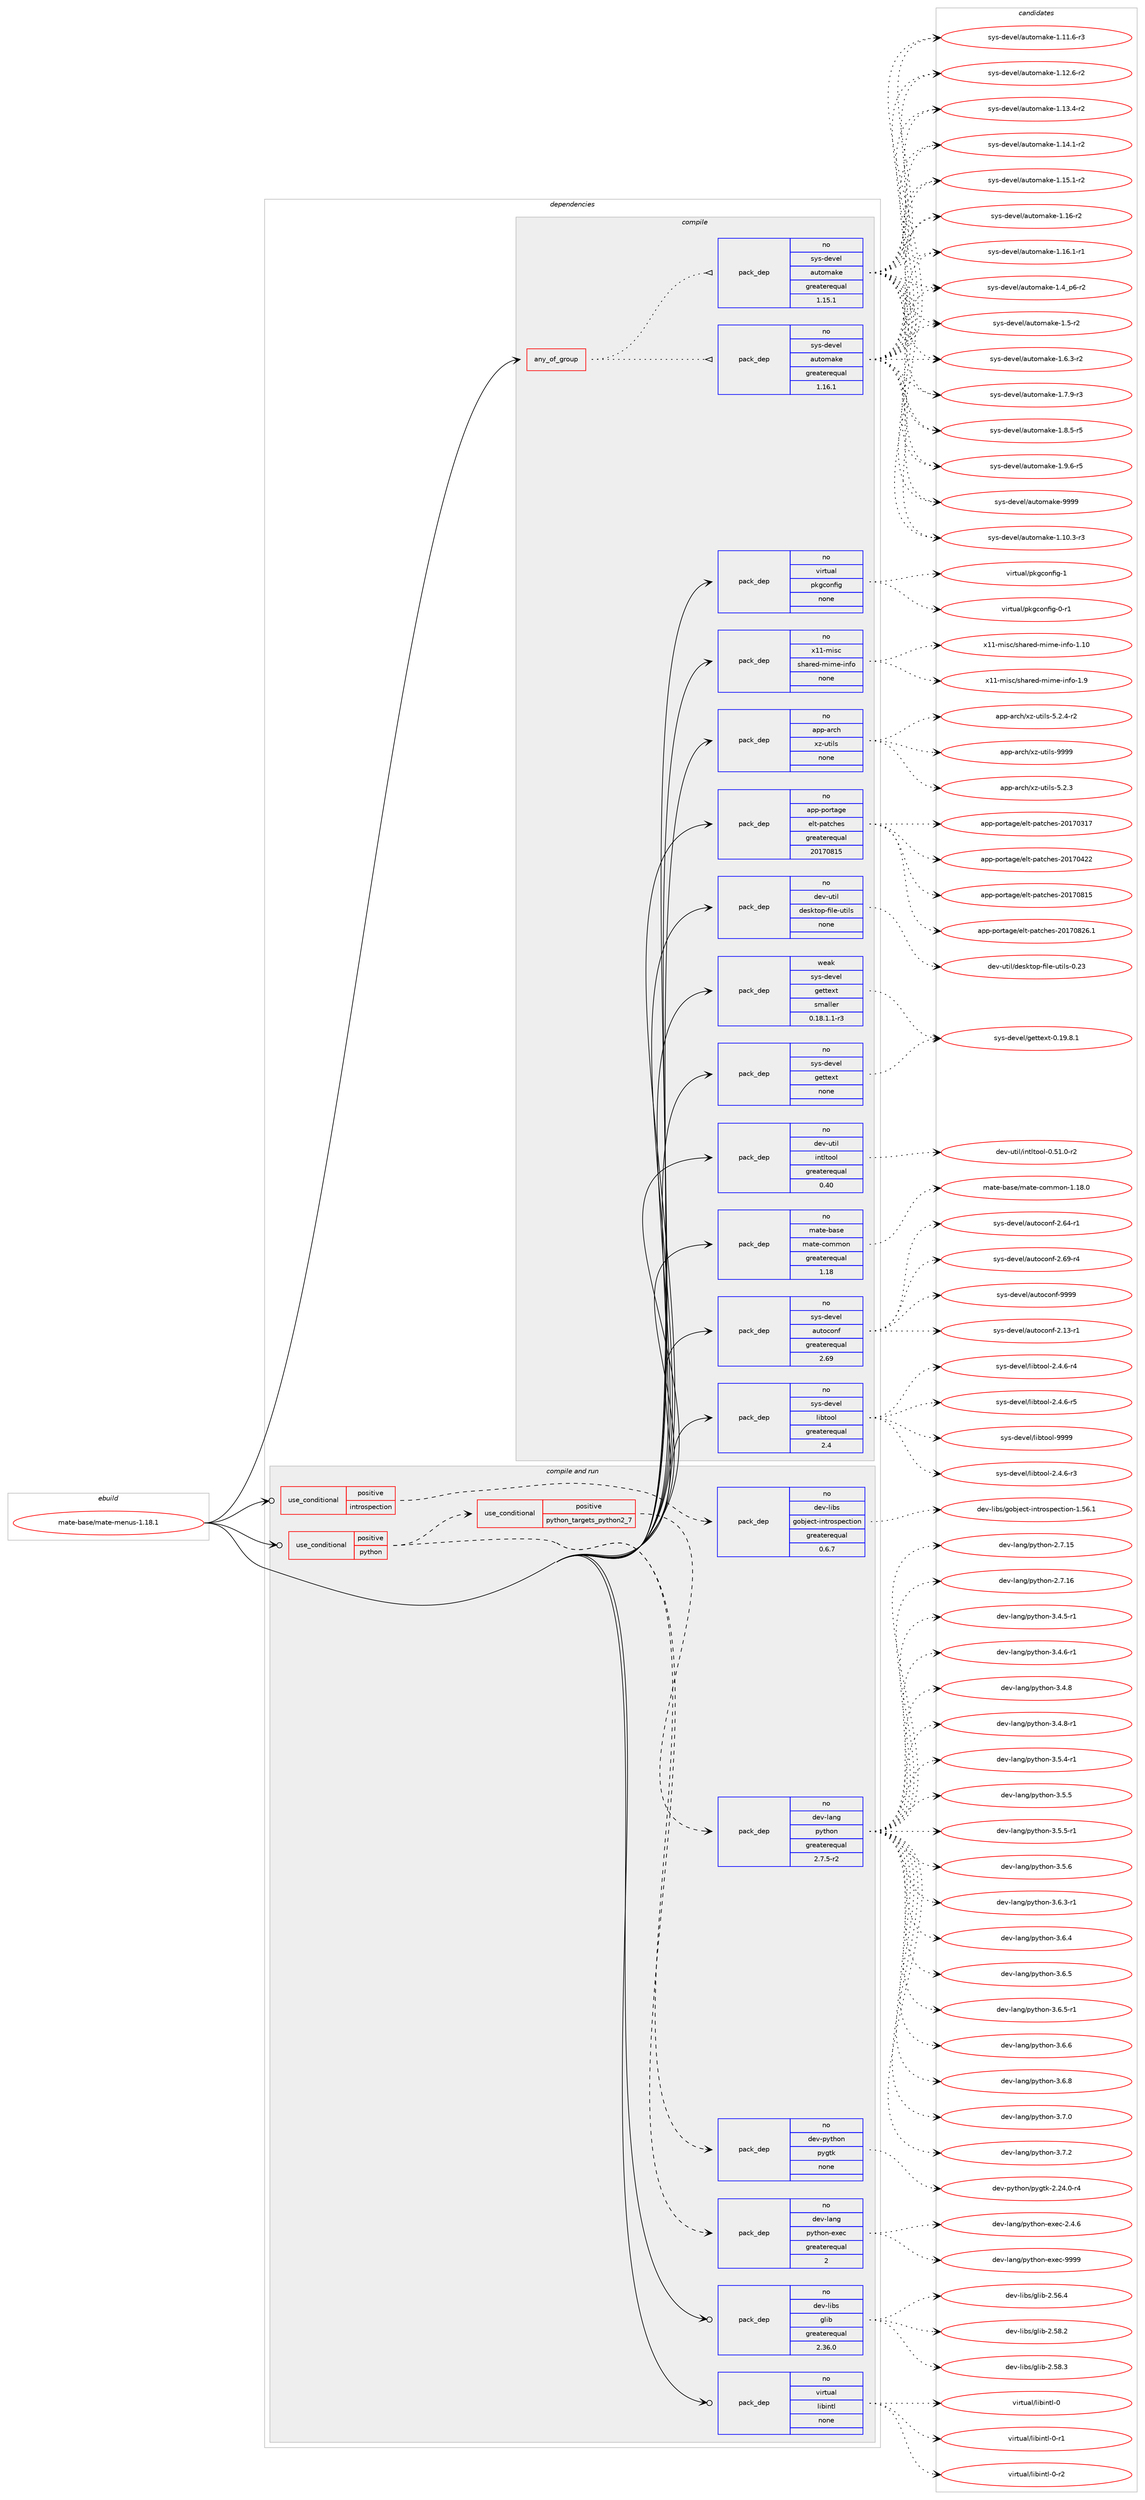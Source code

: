 digraph prolog {

# *************
# Graph options
# *************

newrank=true;
concentrate=true;
compound=true;
graph [rankdir=LR,fontname=Helvetica,fontsize=10,ranksep=1.5];#, ranksep=2.5, nodesep=0.2];
edge  [arrowhead=vee];
node  [fontname=Helvetica,fontsize=10];

# **********
# The ebuild
# **********

subgraph cluster_leftcol {
color=gray;
rank=same;
label=<<i>ebuild</i>>;
id [label="mate-base/mate-menus-1.18.1", color=red, width=4, href="../mate-base/mate-menus-1.18.1.svg"];
}

# ****************
# The dependencies
# ****************

subgraph cluster_midcol {
color=gray;
label=<<i>dependencies</i>>;
subgraph cluster_compile {
fillcolor="#eeeeee";
style=filled;
label=<<i>compile</i>>;
subgraph any24500 {
dependency1598071 [label=<<TABLE BORDER="0" CELLBORDER="1" CELLSPACING="0" CELLPADDING="4"><TR><TD CELLPADDING="10">any_of_group</TD></TR></TABLE>>, shape=none, color=red];subgraph pack1141454 {
dependency1598072 [label=<<TABLE BORDER="0" CELLBORDER="1" CELLSPACING="0" CELLPADDING="4" WIDTH="220"><TR><TD ROWSPAN="6" CELLPADDING="30">pack_dep</TD></TR><TR><TD WIDTH="110">no</TD></TR><TR><TD>sys-devel</TD></TR><TR><TD>automake</TD></TR><TR><TD>greaterequal</TD></TR><TR><TD>1.16.1</TD></TR></TABLE>>, shape=none, color=blue];
}
dependency1598071:e -> dependency1598072:w [weight=20,style="dotted",arrowhead="oinv"];
subgraph pack1141455 {
dependency1598073 [label=<<TABLE BORDER="0" CELLBORDER="1" CELLSPACING="0" CELLPADDING="4" WIDTH="220"><TR><TD ROWSPAN="6" CELLPADDING="30">pack_dep</TD></TR><TR><TD WIDTH="110">no</TD></TR><TR><TD>sys-devel</TD></TR><TR><TD>automake</TD></TR><TR><TD>greaterequal</TD></TR><TR><TD>1.15.1</TD></TR></TABLE>>, shape=none, color=blue];
}
dependency1598071:e -> dependency1598073:w [weight=20,style="dotted",arrowhead="oinv"];
}
id:e -> dependency1598071:w [weight=20,style="solid",arrowhead="vee"];
subgraph pack1141456 {
dependency1598074 [label=<<TABLE BORDER="0" CELLBORDER="1" CELLSPACING="0" CELLPADDING="4" WIDTH="220"><TR><TD ROWSPAN="6" CELLPADDING="30">pack_dep</TD></TR><TR><TD WIDTH="110">no</TD></TR><TR><TD>app-arch</TD></TR><TR><TD>xz-utils</TD></TR><TR><TD>none</TD></TR><TR><TD></TD></TR></TABLE>>, shape=none, color=blue];
}
id:e -> dependency1598074:w [weight=20,style="solid",arrowhead="vee"];
subgraph pack1141457 {
dependency1598075 [label=<<TABLE BORDER="0" CELLBORDER="1" CELLSPACING="0" CELLPADDING="4" WIDTH="220"><TR><TD ROWSPAN="6" CELLPADDING="30">pack_dep</TD></TR><TR><TD WIDTH="110">no</TD></TR><TR><TD>app-portage</TD></TR><TR><TD>elt-patches</TD></TR><TR><TD>greaterequal</TD></TR><TR><TD>20170815</TD></TR></TABLE>>, shape=none, color=blue];
}
id:e -> dependency1598075:w [weight=20,style="solid",arrowhead="vee"];
subgraph pack1141458 {
dependency1598076 [label=<<TABLE BORDER="0" CELLBORDER="1" CELLSPACING="0" CELLPADDING="4" WIDTH="220"><TR><TD ROWSPAN="6" CELLPADDING="30">pack_dep</TD></TR><TR><TD WIDTH="110">no</TD></TR><TR><TD>dev-util</TD></TR><TR><TD>desktop-file-utils</TD></TR><TR><TD>none</TD></TR><TR><TD></TD></TR></TABLE>>, shape=none, color=blue];
}
id:e -> dependency1598076:w [weight=20,style="solid",arrowhead="vee"];
subgraph pack1141459 {
dependency1598077 [label=<<TABLE BORDER="0" CELLBORDER="1" CELLSPACING="0" CELLPADDING="4" WIDTH="220"><TR><TD ROWSPAN="6" CELLPADDING="30">pack_dep</TD></TR><TR><TD WIDTH="110">no</TD></TR><TR><TD>dev-util</TD></TR><TR><TD>intltool</TD></TR><TR><TD>greaterequal</TD></TR><TR><TD>0.40</TD></TR></TABLE>>, shape=none, color=blue];
}
id:e -> dependency1598077:w [weight=20,style="solid",arrowhead="vee"];
subgraph pack1141460 {
dependency1598078 [label=<<TABLE BORDER="0" CELLBORDER="1" CELLSPACING="0" CELLPADDING="4" WIDTH="220"><TR><TD ROWSPAN="6" CELLPADDING="30">pack_dep</TD></TR><TR><TD WIDTH="110">no</TD></TR><TR><TD>mate-base</TD></TR><TR><TD>mate-common</TD></TR><TR><TD>greaterequal</TD></TR><TR><TD>1.18</TD></TR></TABLE>>, shape=none, color=blue];
}
id:e -> dependency1598078:w [weight=20,style="solid",arrowhead="vee"];
subgraph pack1141461 {
dependency1598079 [label=<<TABLE BORDER="0" CELLBORDER="1" CELLSPACING="0" CELLPADDING="4" WIDTH="220"><TR><TD ROWSPAN="6" CELLPADDING="30">pack_dep</TD></TR><TR><TD WIDTH="110">no</TD></TR><TR><TD>sys-devel</TD></TR><TR><TD>autoconf</TD></TR><TR><TD>greaterequal</TD></TR><TR><TD>2.69</TD></TR></TABLE>>, shape=none, color=blue];
}
id:e -> dependency1598079:w [weight=20,style="solid",arrowhead="vee"];
subgraph pack1141462 {
dependency1598080 [label=<<TABLE BORDER="0" CELLBORDER="1" CELLSPACING="0" CELLPADDING="4" WIDTH="220"><TR><TD ROWSPAN="6" CELLPADDING="30">pack_dep</TD></TR><TR><TD WIDTH="110">no</TD></TR><TR><TD>sys-devel</TD></TR><TR><TD>gettext</TD></TR><TR><TD>none</TD></TR><TR><TD></TD></TR></TABLE>>, shape=none, color=blue];
}
id:e -> dependency1598080:w [weight=20,style="solid",arrowhead="vee"];
subgraph pack1141463 {
dependency1598081 [label=<<TABLE BORDER="0" CELLBORDER="1" CELLSPACING="0" CELLPADDING="4" WIDTH="220"><TR><TD ROWSPAN="6" CELLPADDING="30">pack_dep</TD></TR><TR><TD WIDTH="110">no</TD></TR><TR><TD>sys-devel</TD></TR><TR><TD>libtool</TD></TR><TR><TD>greaterequal</TD></TR><TR><TD>2.4</TD></TR></TABLE>>, shape=none, color=blue];
}
id:e -> dependency1598081:w [weight=20,style="solid",arrowhead="vee"];
subgraph pack1141464 {
dependency1598082 [label=<<TABLE BORDER="0" CELLBORDER="1" CELLSPACING="0" CELLPADDING="4" WIDTH="220"><TR><TD ROWSPAN="6" CELLPADDING="30">pack_dep</TD></TR><TR><TD WIDTH="110">no</TD></TR><TR><TD>virtual</TD></TR><TR><TD>pkgconfig</TD></TR><TR><TD>none</TD></TR><TR><TD></TD></TR></TABLE>>, shape=none, color=blue];
}
id:e -> dependency1598082:w [weight=20,style="solid",arrowhead="vee"];
subgraph pack1141465 {
dependency1598083 [label=<<TABLE BORDER="0" CELLBORDER="1" CELLSPACING="0" CELLPADDING="4" WIDTH="220"><TR><TD ROWSPAN="6" CELLPADDING="30">pack_dep</TD></TR><TR><TD WIDTH="110">no</TD></TR><TR><TD>x11-misc</TD></TR><TR><TD>shared-mime-info</TD></TR><TR><TD>none</TD></TR><TR><TD></TD></TR></TABLE>>, shape=none, color=blue];
}
id:e -> dependency1598083:w [weight=20,style="solid",arrowhead="vee"];
subgraph pack1141466 {
dependency1598084 [label=<<TABLE BORDER="0" CELLBORDER="1" CELLSPACING="0" CELLPADDING="4" WIDTH="220"><TR><TD ROWSPAN="6" CELLPADDING="30">pack_dep</TD></TR><TR><TD WIDTH="110">weak</TD></TR><TR><TD>sys-devel</TD></TR><TR><TD>gettext</TD></TR><TR><TD>smaller</TD></TR><TR><TD>0.18.1.1-r3</TD></TR></TABLE>>, shape=none, color=blue];
}
id:e -> dependency1598084:w [weight=20,style="solid",arrowhead="vee"];
}
subgraph cluster_compileandrun {
fillcolor="#eeeeee";
style=filled;
label=<<i>compile and run</i>>;
subgraph cond431471 {
dependency1598085 [label=<<TABLE BORDER="0" CELLBORDER="1" CELLSPACING="0" CELLPADDING="4"><TR><TD ROWSPAN="3" CELLPADDING="10">use_conditional</TD></TR><TR><TD>positive</TD></TR><TR><TD>introspection</TD></TR></TABLE>>, shape=none, color=red];
subgraph pack1141467 {
dependency1598086 [label=<<TABLE BORDER="0" CELLBORDER="1" CELLSPACING="0" CELLPADDING="4" WIDTH="220"><TR><TD ROWSPAN="6" CELLPADDING="30">pack_dep</TD></TR><TR><TD WIDTH="110">no</TD></TR><TR><TD>dev-libs</TD></TR><TR><TD>gobject-introspection</TD></TR><TR><TD>greaterequal</TD></TR><TR><TD>0.6.7</TD></TR></TABLE>>, shape=none, color=blue];
}
dependency1598085:e -> dependency1598086:w [weight=20,style="dashed",arrowhead="vee"];
}
id:e -> dependency1598085:w [weight=20,style="solid",arrowhead="odotvee"];
subgraph cond431472 {
dependency1598087 [label=<<TABLE BORDER="0" CELLBORDER="1" CELLSPACING="0" CELLPADDING="4"><TR><TD ROWSPAN="3" CELLPADDING="10">use_conditional</TD></TR><TR><TD>positive</TD></TR><TR><TD>python</TD></TR></TABLE>>, shape=none, color=red];
subgraph pack1141468 {
dependency1598088 [label=<<TABLE BORDER="0" CELLBORDER="1" CELLSPACING="0" CELLPADDING="4" WIDTH="220"><TR><TD ROWSPAN="6" CELLPADDING="30">pack_dep</TD></TR><TR><TD WIDTH="110">no</TD></TR><TR><TD>dev-python</TD></TR><TR><TD>pygtk</TD></TR><TR><TD>none</TD></TR><TR><TD></TD></TR></TABLE>>, shape=none, color=blue];
}
dependency1598087:e -> dependency1598088:w [weight=20,style="dashed",arrowhead="vee"];
subgraph cond431473 {
dependency1598089 [label=<<TABLE BORDER="0" CELLBORDER="1" CELLSPACING="0" CELLPADDING="4"><TR><TD ROWSPAN="3" CELLPADDING="10">use_conditional</TD></TR><TR><TD>positive</TD></TR><TR><TD>python_targets_python2_7</TD></TR></TABLE>>, shape=none, color=red];
subgraph pack1141469 {
dependency1598090 [label=<<TABLE BORDER="0" CELLBORDER="1" CELLSPACING="0" CELLPADDING="4" WIDTH="220"><TR><TD ROWSPAN="6" CELLPADDING="30">pack_dep</TD></TR><TR><TD WIDTH="110">no</TD></TR><TR><TD>dev-lang</TD></TR><TR><TD>python</TD></TR><TR><TD>greaterequal</TD></TR><TR><TD>2.7.5-r2</TD></TR></TABLE>>, shape=none, color=blue];
}
dependency1598089:e -> dependency1598090:w [weight=20,style="dashed",arrowhead="vee"];
}
dependency1598087:e -> dependency1598089:w [weight=20,style="dashed",arrowhead="vee"];
subgraph pack1141470 {
dependency1598091 [label=<<TABLE BORDER="0" CELLBORDER="1" CELLSPACING="0" CELLPADDING="4" WIDTH="220"><TR><TD ROWSPAN="6" CELLPADDING="30">pack_dep</TD></TR><TR><TD WIDTH="110">no</TD></TR><TR><TD>dev-lang</TD></TR><TR><TD>python-exec</TD></TR><TR><TD>greaterequal</TD></TR><TR><TD>2</TD></TR></TABLE>>, shape=none, color=blue];
}
dependency1598087:e -> dependency1598091:w [weight=20,style="dashed",arrowhead="vee"];
}
id:e -> dependency1598087:w [weight=20,style="solid",arrowhead="odotvee"];
subgraph pack1141471 {
dependency1598092 [label=<<TABLE BORDER="0" CELLBORDER="1" CELLSPACING="0" CELLPADDING="4" WIDTH="220"><TR><TD ROWSPAN="6" CELLPADDING="30">pack_dep</TD></TR><TR><TD WIDTH="110">no</TD></TR><TR><TD>dev-libs</TD></TR><TR><TD>glib</TD></TR><TR><TD>greaterequal</TD></TR><TR><TD>2.36.0</TD></TR></TABLE>>, shape=none, color=blue];
}
id:e -> dependency1598092:w [weight=20,style="solid",arrowhead="odotvee"];
subgraph pack1141472 {
dependency1598093 [label=<<TABLE BORDER="0" CELLBORDER="1" CELLSPACING="0" CELLPADDING="4" WIDTH="220"><TR><TD ROWSPAN="6" CELLPADDING="30">pack_dep</TD></TR><TR><TD WIDTH="110">no</TD></TR><TR><TD>virtual</TD></TR><TR><TD>libintl</TD></TR><TR><TD>none</TD></TR><TR><TD></TD></TR></TABLE>>, shape=none, color=blue];
}
id:e -> dependency1598093:w [weight=20,style="solid",arrowhead="odotvee"];
}
subgraph cluster_run {
fillcolor="#eeeeee";
style=filled;
label=<<i>run</i>>;
}
}

# **************
# The candidates
# **************

subgraph cluster_choices {
rank=same;
color=gray;
label=<<i>candidates</i>>;

subgraph choice1141454 {
color=black;
nodesep=1;
choice11512111545100101118101108479711711611110997107101454946494846514511451 [label="sys-devel/automake-1.10.3-r3", color=red, width=4,href="../sys-devel/automake-1.10.3-r3.svg"];
choice11512111545100101118101108479711711611110997107101454946494946544511451 [label="sys-devel/automake-1.11.6-r3", color=red, width=4,href="../sys-devel/automake-1.11.6-r3.svg"];
choice11512111545100101118101108479711711611110997107101454946495046544511450 [label="sys-devel/automake-1.12.6-r2", color=red, width=4,href="../sys-devel/automake-1.12.6-r2.svg"];
choice11512111545100101118101108479711711611110997107101454946495146524511450 [label="sys-devel/automake-1.13.4-r2", color=red, width=4,href="../sys-devel/automake-1.13.4-r2.svg"];
choice11512111545100101118101108479711711611110997107101454946495246494511450 [label="sys-devel/automake-1.14.1-r2", color=red, width=4,href="../sys-devel/automake-1.14.1-r2.svg"];
choice11512111545100101118101108479711711611110997107101454946495346494511450 [label="sys-devel/automake-1.15.1-r2", color=red, width=4,href="../sys-devel/automake-1.15.1-r2.svg"];
choice1151211154510010111810110847971171161111099710710145494649544511450 [label="sys-devel/automake-1.16-r2", color=red, width=4,href="../sys-devel/automake-1.16-r2.svg"];
choice11512111545100101118101108479711711611110997107101454946495446494511449 [label="sys-devel/automake-1.16.1-r1", color=red, width=4,href="../sys-devel/automake-1.16.1-r1.svg"];
choice115121115451001011181011084797117116111109971071014549465295112544511450 [label="sys-devel/automake-1.4_p6-r2", color=red, width=4,href="../sys-devel/automake-1.4_p6-r2.svg"];
choice11512111545100101118101108479711711611110997107101454946534511450 [label="sys-devel/automake-1.5-r2", color=red, width=4,href="../sys-devel/automake-1.5-r2.svg"];
choice115121115451001011181011084797117116111109971071014549465446514511450 [label="sys-devel/automake-1.6.3-r2", color=red, width=4,href="../sys-devel/automake-1.6.3-r2.svg"];
choice115121115451001011181011084797117116111109971071014549465546574511451 [label="sys-devel/automake-1.7.9-r3", color=red, width=4,href="../sys-devel/automake-1.7.9-r3.svg"];
choice115121115451001011181011084797117116111109971071014549465646534511453 [label="sys-devel/automake-1.8.5-r5", color=red, width=4,href="../sys-devel/automake-1.8.5-r5.svg"];
choice115121115451001011181011084797117116111109971071014549465746544511453 [label="sys-devel/automake-1.9.6-r5", color=red, width=4,href="../sys-devel/automake-1.9.6-r5.svg"];
choice115121115451001011181011084797117116111109971071014557575757 [label="sys-devel/automake-9999", color=red, width=4,href="../sys-devel/automake-9999.svg"];
dependency1598072:e -> choice11512111545100101118101108479711711611110997107101454946494846514511451:w [style=dotted,weight="100"];
dependency1598072:e -> choice11512111545100101118101108479711711611110997107101454946494946544511451:w [style=dotted,weight="100"];
dependency1598072:e -> choice11512111545100101118101108479711711611110997107101454946495046544511450:w [style=dotted,weight="100"];
dependency1598072:e -> choice11512111545100101118101108479711711611110997107101454946495146524511450:w [style=dotted,weight="100"];
dependency1598072:e -> choice11512111545100101118101108479711711611110997107101454946495246494511450:w [style=dotted,weight="100"];
dependency1598072:e -> choice11512111545100101118101108479711711611110997107101454946495346494511450:w [style=dotted,weight="100"];
dependency1598072:e -> choice1151211154510010111810110847971171161111099710710145494649544511450:w [style=dotted,weight="100"];
dependency1598072:e -> choice11512111545100101118101108479711711611110997107101454946495446494511449:w [style=dotted,weight="100"];
dependency1598072:e -> choice115121115451001011181011084797117116111109971071014549465295112544511450:w [style=dotted,weight="100"];
dependency1598072:e -> choice11512111545100101118101108479711711611110997107101454946534511450:w [style=dotted,weight="100"];
dependency1598072:e -> choice115121115451001011181011084797117116111109971071014549465446514511450:w [style=dotted,weight="100"];
dependency1598072:e -> choice115121115451001011181011084797117116111109971071014549465546574511451:w [style=dotted,weight="100"];
dependency1598072:e -> choice115121115451001011181011084797117116111109971071014549465646534511453:w [style=dotted,weight="100"];
dependency1598072:e -> choice115121115451001011181011084797117116111109971071014549465746544511453:w [style=dotted,weight="100"];
dependency1598072:e -> choice115121115451001011181011084797117116111109971071014557575757:w [style=dotted,weight="100"];
}
subgraph choice1141455 {
color=black;
nodesep=1;
choice11512111545100101118101108479711711611110997107101454946494846514511451 [label="sys-devel/automake-1.10.3-r3", color=red, width=4,href="../sys-devel/automake-1.10.3-r3.svg"];
choice11512111545100101118101108479711711611110997107101454946494946544511451 [label="sys-devel/automake-1.11.6-r3", color=red, width=4,href="../sys-devel/automake-1.11.6-r3.svg"];
choice11512111545100101118101108479711711611110997107101454946495046544511450 [label="sys-devel/automake-1.12.6-r2", color=red, width=4,href="../sys-devel/automake-1.12.6-r2.svg"];
choice11512111545100101118101108479711711611110997107101454946495146524511450 [label="sys-devel/automake-1.13.4-r2", color=red, width=4,href="../sys-devel/automake-1.13.4-r2.svg"];
choice11512111545100101118101108479711711611110997107101454946495246494511450 [label="sys-devel/automake-1.14.1-r2", color=red, width=4,href="../sys-devel/automake-1.14.1-r2.svg"];
choice11512111545100101118101108479711711611110997107101454946495346494511450 [label="sys-devel/automake-1.15.1-r2", color=red, width=4,href="../sys-devel/automake-1.15.1-r2.svg"];
choice1151211154510010111810110847971171161111099710710145494649544511450 [label="sys-devel/automake-1.16-r2", color=red, width=4,href="../sys-devel/automake-1.16-r2.svg"];
choice11512111545100101118101108479711711611110997107101454946495446494511449 [label="sys-devel/automake-1.16.1-r1", color=red, width=4,href="../sys-devel/automake-1.16.1-r1.svg"];
choice115121115451001011181011084797117116111109971071014549465295112544511450 [label="sys-devel/automake-1.4_p6-r2", color=red, width=4,href="../sys-devel/automake-1.4_p6-r2.svg"];
choice11512111545100101118101108479711711611110997107101454946534511450 [label="sys-devel/automake-1.5-r2", color=red, width=4,href="../sys-devel/automake-1.5-r2.svg"];
choice115121115451001011181011084797117116111109971071014549465446514511450 [label="sys-devel/automake-1.6.3-r2", color=red, width=4,href="../sys-devel/automake-1.6.3-r2.svg"];
choice115121115451001011181011084797117116111109971071014549465546574511451 [label="sys-devel/automake-1.7.9-r3", color=red, width=4,href="../sys-devel/automake-1.7.9-r3.svg"];
choice115121115451001011181011084797117116111109971071014549465646534511453 [label="sys-devel/automake-1.8.5-r5", color=red, width=4,href="../sys-devel/automake-1.8.5-r5.svg"];
choice115121115451001011181011084797117116111109971071014549465746544511453 [label="sys-devel/automake-1.9.6-r5", color=red, width=4,href="../sys-devel/automake-1.9.6-r5.svg"];
choice115121115451001011181011084797117116111109971071014557575757 [label="sys-devel/automake-9999", color=red, width=4,href="../sys-devel/automake-9999.svg"];
dependency1598073:e -> choice11512111545100101118101108479711711611110997107101454946494846514511451:w [style=dotted,weight="100"];
dependency1598073:e -> choice11512111545100101118101108479711711611110997107101454946494946544511451:w [style=dotted,weight="100"];
dependency1598073:e -> choice11512111545100101118101108479711711611110997107101454946495046544511450:w [style=dotted,weight="100"];
dependency1598073:e -> choice11512111545100101118101108479711711611110997107101454946495146524511450:w [style=dotted,weight="100"];
dependency1598073:e -> choice11512111545100101118101108479711711611110997107101454946495246494511450:w [style=dotted,weight="100"];
dependency1598073:e -> choice11512111545100101118101108479711711611110997107101454946495346494511450:w [style=dotted,weight="100"];
dependency1598073:e -> choice1151211154510010111810110847971171161111099710710145494649544511450:w [style=dotted,weight="100"];
dependency1598073:e -> choice11512111545100101118101108479711711611110997107101454946495446494511449:w [style=dotted,weight="100"];
dependency1598073:e -> choice115121115451001011181011084797117116111109971071014549465295112544511450:w [style=dotted,weight="100"];
dependency1598073:e -> choice11512111545100101118101108479711711611110997107101454946534511450:w [style=dotted,weight="100"];
dependency1598073:e -> choice115121115451001011181011084797117116111109971071014549465446514511450:w [style=dotted,weight="100"];
dependency1598073:e -> choice115121115451001011181011084797117116111109971071014549465546574511451:w [style=dotted,weight="100"];
dependency1598073:e -> choice115121115451001011181011084797117116111109971071014549465646534511453:w [style=dotted,weight="100"];
dependency1598073:e -> choice115121115451001011181011084797117116111109971071014549465746544511453:w [style=dotted,weight="100"];
dependency1598073:e -> choice115121115451001011181011084797117116111109971071014557575757:w [style=dotted,weight="100"];
}
subgraph choice1141456 {
color=black;
nodesep=1;
choice971121124597114991044712012245117116105108115455346504651 [label="app-arch/xz-utils-5.2.3", color=red, width=4,href="../app-arch/xz-utils-5.2.3.svg"];
choice9711211245971149910447120122451171161051081154553465046524511450 [label="app-arch/xz-utils-5.2.4-r2", color=red, width=4,href="../app-arch/xz-utils-5.2.4-r2.svg"];
choice9711211245971149910447120122451171161051081154557575757 [label="app-arch/xz-utils-9999", color=red, width=4,href="../app-arch/xz-utils-9999.svg"];
dependency1598074:e -> choice971121124597114991044712012245117116105108115455346504651:w [style=dotted,weight="100"];
dependency1598074:e -> choice9711211245971149910447120122451171161051081154553465046524511450:w [style=dotted,weight="100"];
dependency1598074:e -> choice9711211245971149910447120122451171161051081154557575757:w [style=dotted,weight="100"];
}
subgraph choice1141457 {
color=black;
nodesep=1;
choice97112112451121111141169710310147101108116451129711699104101115455048495548514955 [label="app-portage/elt-patches-20170317", color=red, width=4,href="../app-portage/elt-patches-20170317.svg"];
choice97112112451121111141169710310147101108116451129711699104101115455048495548525050 [label="app-portage/elt-patches-20170422", color=red, width=4,href="../app-portage/elt-patches-20170422.svg"];
choice97112112451121111141169710310147101108116451129711699104101115455048495548564953 [label="app-portage/elt-patches-20170815", color=red, width=4,href="../app-portage/elt-patches-20170815.svg"];
choice971121124511211111411697103101471011081164511297116991041011154550484955485650544649 [label="app-portage/elt-patches-20170826.1", color=red, width=4,href="../app-portage/elt-patches-20170826.1.svg"];
dependency1598075:e -> choice97112112451121111141169710310147101108116451129711699104101115455048495548514955:w [style=dotted,weight="100"];
dependency1598075:e -> choice97112112451121111141169710310147101108116451129711699104101115455048495548525050:w [style=dotted,weight="100"];
dependency1598075:e -> choice97112112451121111141169710310147101108116451129711699104101115455048495548564953:w [style=dotted,weight="100"];
dependency1598075:e -> choice971121124511211111411697103101471011081164511297116991041011154550484955485650544649:w [style=dotted,weight="100"];
}
subgraph choice1141458 {
color=black;
nodesep=1;
choice100101118451171161051084710010111510711611111245102105108101451171161051081154548465051 [label="dev-util/desktop-file-utils-0.23", color=red, width=4,href="../dev-util/desktop-file-utils-0.23.svg"];
dependency1598076:e -> choice100101118451171161051084710010111510711611111245102105108101451171161051081154548465051:w [style=dotted,weight="100"];
}
subgraph choice1141459 {
color=black;
nodesep=1;
choice1001011184511711610510847105110116108116111111108454846534946484511450 [label="dev-util/intltool-0.51.0-r2", color=red, width=4,href="../dev-util/intltool-0.51.0-r2.svg"];
dependency1598077:e -> choice1001011184511711610510847105110116108116111111108454846534946484511450:w [style=dotted,weight="100"];
}
subgraph choice1141460 {
color=black;
nodesep=1;
choice109971161014598971151014710997116101459911110910911111045494649564648 [label="mate-base/mate-common-1.18.0", color=red, width=4,href="../mate-base/mate-common-1.18.0.svg"];
dependency1598078:e -> choice109971161014598971151014710997116101459911110910911111045494649564648:w [style=dotted,weight="100"];
}
subgraph choice1141461 {
color=black;
nodesep=1;
choice1151211154510010111810110847971171161119911111010245504649514511449 [label="sys-devel/autoconf-2.13-r1", color=red, width=4,href="../sys-devel/autoconf-2.13-r1.svg"];
choice1151211154510010111810110847971171161119911111010245504654524511449 [label="sys-devel/autoconf-2.64-r1", color=red, width=4,href="../sys-devel/autoconf-2.64-r1.svg"];
choice1151211154510010111810110847971171161119911111010245504654574511452 [label="sys-devel/autoconf-2.69-r4", color=red, width=4,href="../sys-devel/autoconf-2.69-r4.svg"];
choice115121115451001011181011084797117116111991111101024557575757 [label="sys-devel/autoconf-9999", color=red, width=4,href="../sys-devel/autoconf-9999.svg"];
dependency1598079:e -> choice1151211154510010111810110847971171161119911111010245504649514511449:w [style=dotted,weight="100"];
dependency1598079:e -> choice1151211154510010111810110847971171161119911111010245504654524511449:w [style=dotted,weight="100"];
dependency1598079:e -> choice1151211154510010111810110847971171161119911111010245504654574511452:w [style=dotted,weight="100"];
dependency1598079:e -> choice115121115451001011181011084797117116111991111101024557575757:w [style=dotted,weight="100"];
}
subgraph choice1141462 {
color=black;
nodesep=1;
choice1151211154510010111810110847103101116116101120116454846495746564649 [label="sys-devel/gettext-0.19.8.1", color=red, width=4,href="../sys-devel/gettext-0.19.8.1.svg"];
dependency1598080:e -> choice1151211154510010111810110847103101116116101120116454846495746564649:w [style=dotted,weight="100"];
}
subgraph choice1141463 {
color=black;
nodesep=1;
choice1151211154510010111810110847108105981161111111084550465246544511451 [label="sys-devel/libtool-2.4.6-r3", color=red, width=4,href="../sys-devel/libtool-2.4.6-r3.svg"];
choice1151211154510010111810110847108105981161111111084550465246544511452 [label="sys-devel/libtool-2.4.6-r4", color=red, width=4,href="../sys-devel/libtool-2.4.6-r4.svg"];
choice1151211154510010111810110847108105981161111111084550465246544511453 [label="sys-devel/libtool-2.4.6-r5", color=red, width=4,href="../sys-devel/libtool-2.4.6-r5.svg"];
choice1151211154510010111810110847108105981161111111084557575757 [label="sys-devel/libtool-9999", color=red, width=4,href="../sys-devel/libtool-9999.svg"];
dependency1598081:e -> choice1151211154510010111810110847108105981161111111084550465246544511451:w [style=dotted,weight="100"];
dependency1598081:e -> choice1151211154510010111810110847108105981161111111084550465246544511452:w [style=dotted,weight="100"];
dependency1598081:e -> choice1151211154510010111810110847108105981161111111084550465246544511453:w [style=dotted,weight="100"];
dependency1598081:e -> choice1151211154510010111810110847108105981161111111084557575757:w [style=dotted,weight="100"];
}
subgraph choice1141464 {
color=black;
nodesep=1;
choice11810511411611797108471121071039911111010210510345484511449 [label="virtual/pkgconfig-0-r1", color=red, width=4,href="../virtual/pkgconfig-0-r1.svg"];
choice1181051141161179710847112107103991111101021051034549 [label="virtual/pkgconfig-1", color=red, width=4,href="../virtual/pkgconfig-1.svg"];
dependency1598082:e -> choice11810511411611797108471121071039911111010210510345484511449:w [style=dotted,weight="100"];
dependency1598082:e -> choice1181051141161179710847112107103991111101021051034549:w [style=dotted,weight="100"];
}
subgraph choice1141465 {
color=black;
nodesep=1;
choice12049494510910511599471151049711410110045109105109101451051101021114549464948 [label="x11-misc/shared-mime-info-1.10", color=red, width=4,href="../x11-misc/shared-mime-info-1.10.svg"];
choice120494945109105115994711510497114101100451091051091014510511010211145494657 [label="x11-misc/shared-mime-info-1.9", color=red, width=4,href="../x11-misc/shared-mime-info-1.9.svg"];
dependency1598083:e -> choice12049494510910511599471151049711410110045109105109101451051101021114549464948:w [style=dotted,weight="100"];
dependency1598083:e -> choice120494945109105115994711510497114101100451091051091014510511010211145494657:w [style=dotted,weight="100"];
}
subgraph choice1141466 {
color=black;
nodesep=1;
choice1151211154510010111810110847103101116116101120116454846495746564649 [label="sys-devel/gettext-0.19.8.1", color=red, width=4,href="../sys-devel/gettext-0.19.8.1.svg"];
dependency1598084:e -> choice1151211154510010111810110847103101116116101120116454846495746564649:w [style=dotted,weight="100"];
}
subgraph choice1141467 {
color=black;
nodesep=1;
choice1001011184510810598115471031119810610199116451051101161141111151121019911610511111045494653544649 [label="dev-libs/gobject-introspection-1.56.1", color=red, width=4,href="../dev-libs/gobject-introspection-1.56.1.svg"];
dependency1598086:e -> choice1001011184510810598115471031119810610199116451051101161141111151121019911610511111045494653544649:w [style=dotted,weight="100"];
}
subgraph choice1141468 {
color=black;
nodesep=1;
choice1001011184511212111610411111047112121103116107455046505246484511452 [label="dev-python/pygtk-2.24.0-r4", color=red, width=4,href="../dev-python/pygtk-2.24.0-r4.svg"];
dependency1598088:e -> choice1001011184511212111610411111047112121103116107455046505246484511452:w [style=dotted,weight="100"];
}
subgraph choice1141469 {
color=black;
nodesep=1;
choice10010111845108971101034711212111610411111045504655464953 [label="dev-lang/python-2.7.15", color=red, width=4,href="../dev-lang/python-2.7.15.svg"];
choice10010111845108971101034711212111610411111045504655464954 [label="dev-lang/python-2.7.16", color=red, width=4,href="../dev-lang/python-2.7.16.svg"];
choice1001011184510897110103471121211161041111104551465246534511449 [label="dev-lang/python-3.4.5-r1", color=red, width=4,href="../dev-lang/python-3.4.5-r1.svg"];
choice1001011184510897110103471121211161041111104551465246544511449 [label="dev-lang/python-3.4.6-r1", color=red, width=4,href="../dev-lang/python-3.4.6-r1.svg"];
choice100101118451089711010347112121116104111110455146524656 [label="dev-lang/python-3.4.8", color=red, width=4,href="../dev-lang/python-3.4.8.svg"];
choice1001011184510897110103471121211161041111104551465246564511449 [label="dev-lang/python-3.4.8-r1", color=red, width=4,href="../dev-lang/python-3.4.8-r1.svg"];
choice1001011184510897110103471121211161041111104551465346524511449 [label="dev-lang/python-3.5.4-r1", color=red, width=4,href="../dev-lang/python-3.5.4-r1.svg"];
choice100101118451089711010347112121116104111110455146534653 [label="dev-lang/python-3.5.5", color=red, width=4,href="../dev-lang/python-3.5.5.svg"];
choice1001011184510897110103471121211161041111104551465346534511449 [label="dev-lang/python-3.5.5-r1", color=red, width=4,href="../dev-lang/python-3.5.5-r1.svg"];
choice100101118451089711010347112121116104111110455146534654 [label="dev-lang/python-3.5.6", color=red, width=4,href="../dev-lang/python-3.5.6.svg"];
choice1001011184510897110103471121211161041111104551465446514511449 [label="dev-lang/python-3.6.3-r1", color=red, width=4,href="../dev-lang/python-3.6.3-r1.svg"];
choice100101118451089711010347112121116104111110455146544652 [label="dev-lang/python-3.6.4", color=red, width=4,href="../dev-lang/python-3.6.4.svg"];
choice100101118451089711010347112121116104111110455146544653 [label="dev-lang/python-3.6.5", color=red, width=4,href="../dev-lang/python-3.6.5.svg"];
choice1001011184510897110103471121211161041111104551465446534511449 [label="dev-lang/python-3.6.5-r1", color=red, width=4,href="../dev-lang/python-3.6.5-r1.svg"];
choice100101118451089711010347112121116104111110455146544654 [label="dev-lang/python-3.6.6", color=red, width=4,href="../dev-lang/python-3.6.6.svg"];
choice100101118451089711010347112121116104111110455146544656 [label="dev-lang/python-3.6.8", color=red, width=4,href="../dev-lang/python-3.6.8.svg"];
choice100101118451089711010347112121116104111110455146554648 [label="dev-lang/python-3.7.0", color=red, width=4,href="../dev-lang/python-3.7.0.svg"];
choice100101118451089711010347112121116104111110455146554650 [label="dev-lang/python-3.7.2", color=red, width=4,href="../dev-lang/python-3.7.2.svg"];
dependency1598090:e -> choice10010111845108971101034711212111610411111045504655464953:w [style=dotted,weight="100"];
dependency1598090:e -> choice10010111845108971101034711212111610411111045504655464954:w [style=dotted,weight="100"];
dependency1598090:e -> choice1001011184510897110103471121211161041111104551465246534511449:w [style=dotted,weight="100"];
dependency1598090:e -> choice1001011184510897110103471121211161041111104551465246544511449:w [style=dotted,weight="100"];
dependency1598090:e -> choice100101118451089711010347112121116104111110455146524656:w [style=dotted,weight="100"];
dependency1598090:e -> choice1001011184510897110103471121211161041111104551465246564511449:w [style=dotted,weight="100"];
dependency1598090:e -> choice1001011184510897110103471121211161041111104551465346524511449:w [style=dotted,weight="100"];
dependency1598090:e -> choice100101118451089711010347112121116104111110455146534653:w [style=dotted,weight="100"];
dependency1598090:e -> choice1001011184510897110103471121211161041111104551465346534511449:w [style=dotted,weight="100"];
dependency1598090:e -> choice100101118451089711010347112121116104111110455146534654:w [style=dotted,weight="100"];
dependency1598090:e -> choice1001011184510897110103471121211161041111104551465446514511449:w [style=dotted,weight="100"];
dependency1598090:e -> choice100101118451089711010347112121116104111110455146544652:w [style=dotted,weight="100"];
dependency1598090:e -> choice100101118451089711010347112121116104111110455146544653:w [style=dotted,weight="100"];
dependency1598090:e -> choice1001011184510897110103471121211161041111104551465446534511449:w [style=dotted,weight="100"];
dependency1598090:e -> choice100101118451089711010347112121116104111110455146544654:w [style=dotted,weight="100"];
dependency1598090:e -> choice100101118451089711010347112121116104111110455146544656:w [style=dotted,weight="100"];
dependency1598090:e -> choice100101118451089711010347112121116104111110455146554648:w [style=dotted,weight="100"];
dependency1598090:e -> choice100101118451089711010347112121116104111110455146554650:w [style=dotted,weight="100"];
}
subgraph choice1141470 {
color=black;
nodesep=1;
choice1001011184510897110103471121211161041111104510112010199455046524654 [label="dev-lang/python-exec-2.4.6", color=red, width=4,href="../dev-lang/python-exec-2.4.6.svg"];
choice10010111845108971101034711212111610411111045101120101994557575757 [label="dev-lang/python-exec-9999", color=red, width=4,href="../dev-lang/python-exec-9999.svg"];
dependency1598091:e -> choice1001011184510897110103471121211161041111104510112010199455046524654:w [style=dotted,weight="100"];
dependency1598091:e -> choice10010111845108971101034711212111610411111045101120101994557575757:w [style=dotted,weight="100"];
}
subgraph choice1141471 {
color=black;
nodesep=1;
choice1001011184510810598115471031081059845504653544652 [label="dev-libs/glib-2.56.4", color=red, width=4,href="../dev-libs/glib-2.56.4.svg"];
choice1001011184510810598115471031081059845504653564650 [label="dev-libs/glib-2.58.2", color=red, width=4,href="../dev-libs/glib-2.58.2.svg"];
choice1001011184510810598115471031081059845504653564651 [label="dev-libs/glib-2.58.3", color=red, width=4,href="../dev-libs/glib-2.58.3.svg"];
dependency1598092:e -> choice1001011184510810598115471031081059845504653544652:w [style=dotted,weight="100"];
dependency1598092:e -> choice1001011184510810598115471031081059845504653564650:w [style=dotted,weight="100"];
dependency1598092:e -> choice1001011184510810598115471031081059845504653564651:w [style=dotted,weight="100"];
}
subgraph choice1141472 {
color=black;
nodesep=1;
choice1181051141161179710847108105981051101161084548 [label="virtual/libintl-0", color=red, width=4,href="../virtual/libintl-0.svg"];
choice11810511411611797108471081059810511011610845484511449 [label="virtual/libintl-0-r1", color=red, width=4,href="../virtual/libintl-0-r1.svg"];
choice11810511411611797108471081059810511011610845484511450 [label="virtual/libintl-0-r2", color=red, width=4,href="../virtual/libintl-0-r2.svg"];
dependency1598093:e -> choice1181051141161179710847108105981051101161084548:w [style=dotted,weight="100"];
dependency1598093:e -> choice11810511411611797108471081059810511011610845484511449:w [style=dotted,weight="100"];
dependency1598093:e -> choice11810511411611797108471081059810511011610845484511450:w [style=dotted,weight="100"];
}
}

}

